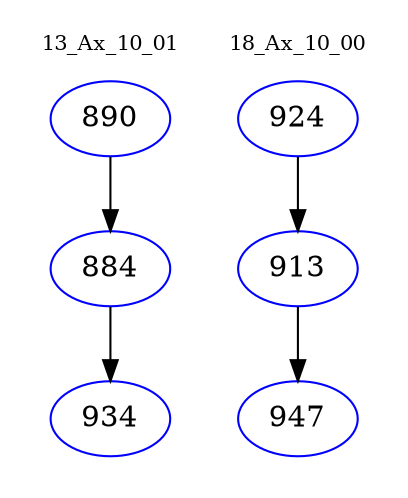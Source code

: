 digraph{
subgraph cluster_0 {
color = white
label = "13_Ax_10_01";
fontsize=10;
T0_890 [label="890", color="blue"]
T0_890 -> T0_884 [color="black"]
T0_884 [label="884", color="blue"]
T0_884 -> T0_934 [color="black"]
T0_934 [label="934", color="blue"]
}
subgraph cluster_1 {
color = white
label = "18_Ax_10_00";
fontsize=10;
T1_924 [label="924", color="blue"]
T1_924 -> T1_913 [color="black"]
T1_913 [label="913", color="blue"]
T1_913 -> T1_947 [color="black"]
T1_947 [label="947", color="blue"]
}
}
